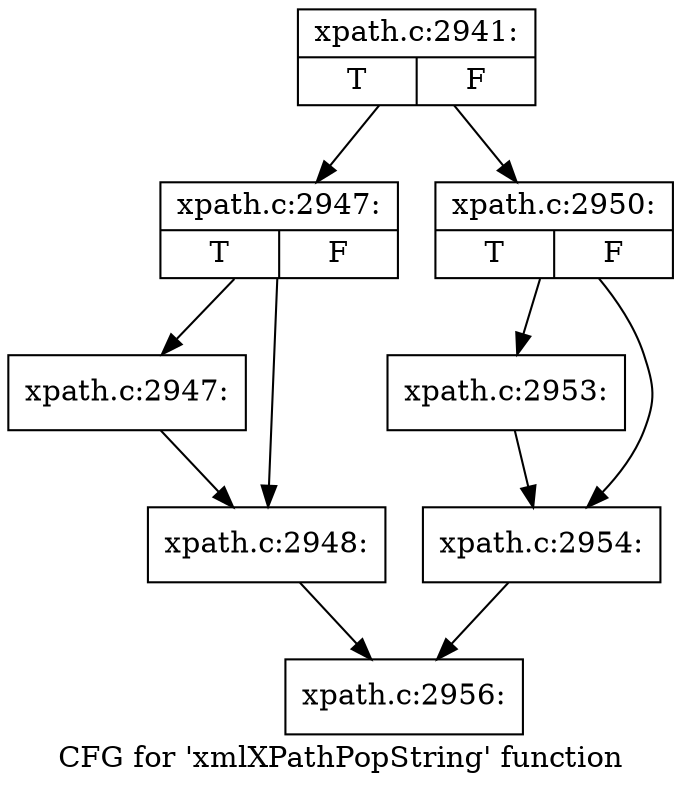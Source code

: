 digraph "CFG for 'xmlXPathPopString' function" {
	label="CFG for 'xmlXPathPopString' function";

	Node0x55e6b24d1de0 [shape=record,label="{xpath.c:2941:|{<s0>T|<s1>F}}"];
	Node0x55e6b24d1de0 -> Node0x55e6b24747d0;
	Node0x55e6b24d1de0 -> Node0x55e6b2474820;
	Node0x55e6b24747d0 [shape=record,label="{xpath.c:2947:|{<s0>T|<s1>F}}"];
	Node0x55e6b24747d0 -> Node0x55e6b24d6d70;
	Node0x55e6b24747d0 -> Node0x55e6b24d6dc0;
	Node0x55e6b24d6d70 [shape=record,label="{xpath.c:2947:}"];
	Node0x55e6b24d6d70 -> Node0x55e6b24d6dc0;
	Node0x55e6b24d6dc0 [shape=record,label="{xpath.c:2948:}"];
	Node0x55e6b24d6dc0 -> Node0x55e6b24d3a00;
	Node0x55e6b2474820 [shape=record,label="{xpath.c:2950:|{<s0>T|<s1>F}}"];
	Node0x55e6b2474820 -> Node0x55e6b24d7c90;
	Node0x55e6b2474820 -> Node0x55e6b24d7ce0;
	Node0x55e6b24d7c90 [shape=record,label="{xpath.c:2953:}"];
	Node0x55e6b24d7c90 -> Node0x55e6b24d7ce0;
	Node0x55e6b24d7ce0 [shape=record,label="{xpath.c:2954:}"];
	Node0x55e6b24d7ce0 -> Node0x55e6b24d3a00;
	Node0x55e6b24d3a00 [shape=record,label="{xpath.c:2956:}"];
}
